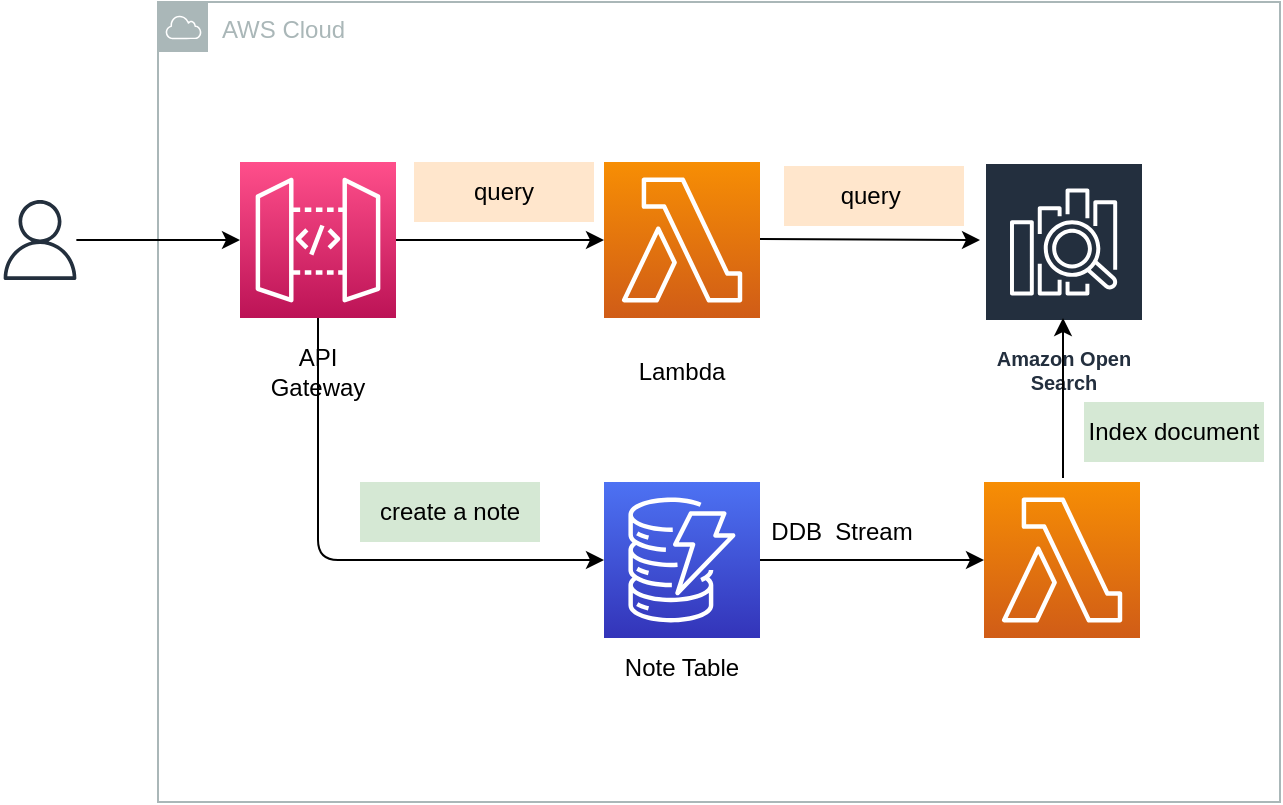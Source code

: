 <mxfile>
    <diagram id="Ptct9EjAEeXEdGeejdYz" name="Page-1">
        <mxGraphModel dx="984" dy="807" grid="1" gridSize="10" guides="1" tooltips="1" connect="1" arrows="1" fold="1" page="1" pageScale="1" pageWidth="1100" pageHeight="850" math="0" shadow="0">
            <root>
                <mxCell id="0"/>
                <mxCell id="1" parent="0"/>
                <mxCell id="34" value="" style="group" vertex="1" connectable="0" parent="1">
                    <mxGeometry x="200" y="120" width="640" height="400" as="geometry"/>
                </mxCell>
                <mxCell id="33" value="AWS Cloud" style="sketch=0;outlineConnect=0;gradientColor=none;html=1;whiteSpace=wrap;fontSize=12;fontStyle=0;shape=mxgraph.aws4.group;grIcon=mxgraph.aws4.group_aws_cloud;strokeColor=#AAB7B8;fillColor=none;verticalAlign=top;align=left;spacingLeft=30;fontColor=#AAB7B8;dashed=0;" vertex="1" parent="34">
                    <mxGeometry x="79" width="561" height="400" as="geometry"/>
                </mxCell>
                <mxCell id="2" value="" style="sketch=0;points=[[0,0,0],[0.25,0,0],[0.5,0,0],[0.75,0,0],[1,0,0],[0,1,0],[0.25,1,0],[0.5,1,0],[0.75,1,0],[1,1,0],[0,0.25,0],[0,0.5,0],[0,0.75,0],[1,0.25,0],[1,0.5,0],[1,0.75,0]];outlineConnect=0;fontColor=#232F3E;gradientColor=#FF4F8B;gradientDirection=north;fillColor=#BC1356;strokeColor=#ffffff;dashed=0;verticalLabelPosition=bottom;verticalAlign=top;align=center;html=1;fontSize=12;fontStyle=0;aspect=fixed;shape=mxgraph.aws4.resourceIcon;resIcon=mxgraph.aws4.api_gateway;" parent="34" vertex="1">
                    <mxGeometry x="120" y="80" width="78" height="78" as="geometry"/>
                </mxCell>
                <mxCell id="3" value="" style="sketch=0;points=[[0,0,0],[0.25,0,0],[0.5,0,0],[0.75,0,0],[1,0,0],[0,1,0],[0.25,1,0],[0.5,1,0],[0.75,1,0],[1,1,0],[0,0.25,0],[0,0.5,0],[0,0.75,0],[1,0.25,0],[1,0.5,0],[1,0.75,0]];outlineConnect=0;fontColor=#232F3E;gradientColor=#F78E04;gradientDirection=north;fillColor=#D05C17;strokeColor=#ffffff;dashed=0;verticalLabelPosition=bottom;verticalAlign=top;align=center;html=1;fontSize=12;fontStyle=0;aspect=fixed;shape=mxgraph.aws4.resourceIcon;resIcon=mxgraph.aws4.lambda;" parent="34" vertex="1">
                    <mxGeometry x="302" y="80" width="78" height="78" as="geometry"/>
                </mxCell>
                <mxCell id="13" style="edgeStyle=none;html=1;entryX=0;entryY=0.5;entryDx=0;entryDy=0;entryPerimeter=0;" parent="34" source="2" target="3" edge="1">
                    <mxGeometry relative="1" as="geometry"/>
                </mxCell>
                <mxCell id="4" value="Amazon Open Search" style="sketch=0;outlineConnect=0;fontColor=#232F3E;gradientColor=none;strokeColor=#ffffff;fillColor=#232F3E;dashed=0;verticalLabelPosition=middle;verticalAlign=bottom;align=center;html=1;whiteSpace=wrap;fontSize=10;fontStyle=1;spacing=3;shape=mxgraph.aws4.productIcon;prIcon=mxgraph.aws4.elasticsearch_service;" parent="34" vertex="1">
                    <mxGeometry x="492" y="80" width="80" height="120" as="geometry"/>
                </mxCell>
                <mxCell id="5" value="Lambda" style="text;html=1;strokeColor=none;fillColor=none;align=center;verticalAlign=middle;whiteSpace=wrap;rounded=0;" parent="34" vertex="1">
                    <mxGeometry x="311" y="170" width="60" height="30" as="geometry"/>
                </mxCell>
                <mxCell id="7" value="API Gateway" style="text;html=1;strokeColor=none;fillColor=none;align=center;verticalAlign=middle;whiteSpace=wrap;rounded=0;" parent="34" vertex="1">
                    <mxGeometry x="129" y="170" width="60" height="30" as="geometry"/>
                </mxCell>
                <mxCell id="16" style="edgeStyle=none;html=1;" parent="34" source="11" target="2" edge="1">
                    <mxGeometry relative="1" as="geometry"/>
                </mxCell>
                <mxCell id="11" value="" style="sketch=0;outlineConnect=0;fontColor=#232F3E;gradientColor=none;fillColor=#232F3D;strokeColor=none;dashed=0;verticalLabelPosition=bottom;verticalAlign=top;align=center;html=1;fontSize=12;fontStyle=0;aspect=fixed;pointerEvents=1;shape=mxgraph.aws4.user;" parent="34" vertex="1">
                    <mxGeometry y="99" width="40" height="40" as="geometry"/>
                </mxCell>
                <mxCell id="15" style="edgeStyle=none;html=1;" parent="34" edge="1">
                    <mxGeometry relative="1" as="geometry">
                        <mxPoint x="380" y="118.5" as="sourcePoint"/>
                        <mxPoint x="490" y="119" as="targetPoint"/>
                    </mxGeometry>
                </mxCell>
                <mxCell id="18" value="" style="sketch=0;points=[[0,0,0],[0.25,0,0],[0.5,0,0],[0.75,0,0],[1,0,0],[0,1,0],[0.25,1,0],[0.5,1,0],[0.75,1,0],[1,1,0],[0,0.25,0],[0,0.5,0],[0,0.75,0],[1,0.25,0],[1,0.5,0],[1,0.75,0]];outlineConnect=0;fontColor=#232F3E;gradientColor=#4D72F3;gradientDirection=north;fillColor=#3334B9;strokeColor=#ffffff;dashed=0;verticalLabelPosition=bottom;verticalAlign=top;align=center;html=1;fontSize=12;fontStyle=0;aspect=fixed;shape=mxgraph.aws4.resourceIcon;resIcon=mxgraph.aws4.dynamodb;" vertex="1" parent="34">
                    <mxGeometry x="302" y="240" width="78" height="78" as="geometry"/>
                </mxCell>
                <mxCell id="21" style="edgeStyle=orthogonalEdgeStyle;html=1;entryX=0;entryY=0.5;entryDx=0;entryDy=0;entryPerimeter=0;" edge="1" parent="34" source="2" target="18">
                    <mxGeometry relative="1" as="geometry">
                        <Array as="points">
                            <mxPoint x="159" y="279"/>
                        </Array>
                    </mxGeometry>
                </mxCell>
                <mxCell id="19" value="" style="sketch=0;points=[[0,0,0],[0.25,0,0],[0.5,0,0],[0.75,0,0],[1,0,0],[0,1,0],[0.25,1,0],[0.5,1,0],[0.75,1,0],[1,1,0],[0,0.25,0],[0,0.5,0],[0,0.75,0],[1,0.25,0],[1,0.5,0],[1,0.75,0]];outlineConnect=0;fontColor=#232F3E;gradientColor=#F78E04;gradientDirection=north;fillColor=#D05C17;strokeColor=#ffffff;dashed=0;verticalLabelPosition=bottom;verticalAlign=top;align=center;html=1;fontSize=12;fontStyle=0;aspect=fixed;shape=mxgraph.aws4.resourceIcon;resIcon=mxgraph.aws4.lambda;" vertex="1" parent="34">
                    <mxGeometry x="492" y="240" width="78" height="78" as="geometry"/>
                </mxCell>
                <mxCell id="22" style="edgeStyle=orthogonalEdgeStyle;html=1;entryX=0;entryY=0.5;entryDx=0;entryDy=0;entryPerimeter=0;" edge="1" parent="34" source="18" target="19">
                    <mxGeometry relative="1" as="geometry"/>
                </mxCell>
                <mxCell id="25" value="Note Table" style="text;html=1;strokeColor=none;fillColor=none;align=center;verticalAlign=middle;whiteSpace=wrap;rounded=0;" vertex="1" parent="34">
                    <mxGeometry x="306" y="318" width="70" height="30" as="geometry"/>
                </mxCell>
                <mxCell id="26" value="DDB&amp;nbsp; Stream" style="text;html=1;strokeColor=none;fillColor=none;align=center;verticalAlign=middle;whiteSpace=wrap;rounded=0;" vertex="1" parent="34">
                    <mxGeometry x="376" y="250" width="90" height="30" as="geometry"/>
                </mxCell>
                <mxCell id="27" value="" style="endArrow=classic;html=1;" edge="1" parent="34">
                    <mxGeometry width="50" height="50" relative="1" as="geometry">
                        <mxPoint x="531.5" y="238" as="sourcePoint"/>
                        <mxPoint x="531.5" y="158" as="targetPoint"/>
                    </mxGeometry>
                </mxCell>
                <mxCell id="28" value="Index document" style="text;html=1;strokeColor=none;fillColor=#d5e8d4;align=center;verticalAlign=middle;whiteSpace=wrap;rounded=0;" vertex="1" parent="34">
                    <mxGeometry x="542" y="200" width="90" height="30" as="geometry"/>
                </mxCell>
                <mxCell id="29" value="query&amp;nbsp;" style="text;html=1;strokeColor=none;fillColor=#ffe6cc;align=center;verticalAlign=middle;whiteSpace=wrap;rounded=0;" vertex="1" parent="34">
                    <mxGeometry x="392" y="82" width="90" height="30" as="geometry"/>
                </mxCell>
                <mxCell id="30" value="create a note" style="text;html=1;strokeColor=none;fillColor=#d5e8d4;align=center;verticalAlign=middle;whiteSpace=wrap;rounded=0;" vertex="1" parent="34">
                    <mxGeometry x="180" y="240" width="90" height="30" as="geometry"/>
                </mxCell>
                <mxCell id="31" value="query" style="text;html=1;strokeColor=none;fillColor=#ffe6cc;align=center;verticalAlign=middle;whiteSpace=wrap;rounded=0;" vertex="1" parent="34">
                    <mxGeometry x="207" y="80" width="90" height="30" as="geometry"/>
                </mxCell>
            </root>
        </mxGraphModel>
    </diagram>
</mxfile>